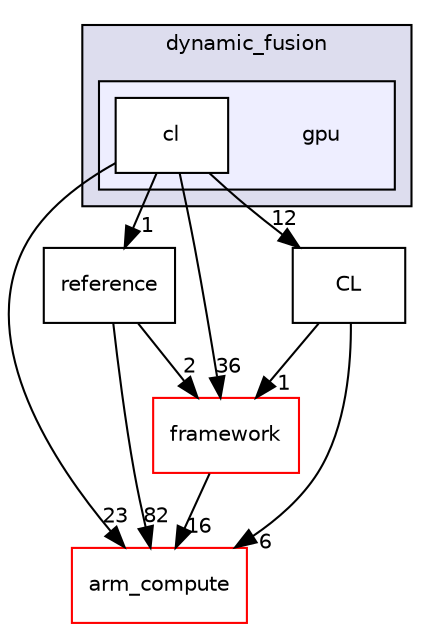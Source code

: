 digraph "tests/validation/dynamic_fusion/gpu" {
  compound=true
  node [ fontsize="10", fontname="Helvetica"];
  edge [ labelfontsize="10", labelfontname="Helvetica"];
  subgraph clusterdir_d178b4fe845b8ce36c704432820c8c40 {
    graph [ bgcolor="#ddddee", pencolor="black", label="dynamic_fusion" fontname="Helvetica", fontsize="10", URL="dir_d178b4fe845b8ce36c704432820c8c40.xhtml"]
  subgraph clusterdir_36525c4f440e1302e710dd3570052bdf {
    graph [ bgcolor="#eeeeff", pencolor="black", label="" URL="dir_36525c4f440e1302e710dd3570052bdf.xhtml"];
    dir_36525c4f440e1302e710dd3570052bdf [shape=plaintext label="gpu"];
  dir_ef4bb624515ce47a3740619c2af5550d [shape=box label="cl" fillcolor="white" style="filled" URL="dir_ef4bb624515ce47a3740619c2af5550d.xhtml"];
  }
  }
  dir_214608ef36d61442cb2b0c1c4e9a7def [shape=box label="arm_compute" fillcolor="white" style="filled" color="red" URL="dir_214608ef36d61442cb2b0c1c4e9a7def.xhtml"];
  dir_46fdb196cebdbffe77dac340cde62f29 [shape=box label="reference" URL="dir_46fdb196cebdbffe77dac340cde62f29.xhtml"];
  dir_896191444cf08ec8ade6f88256cb2bdd [shape=box label="CL" URL="dir_896191444cf08ec8ade6f88256cb2bdd.xhtml"];
  dir_9e71e2da941d3cafc4d98a9f6ae3de4f [shape=box label="framework" fillcolor="white" style="filled" color="red" URL="dir_9e71e2da941d3cafc4d98a9f6ae3de4f.xhtml"];
  dir_46fdb196cebdbffe77dac340cde62f29->dir_214608ef36d61442cb2b0c1c4e9a7def [headlabel="82", labeldistance=1.5 headhref="dir_000040_000000.xhtml"];
  dir_46fdb196cebdbffe77dac340cde62f29->dir_9e71e2da941d3cafc4d98a9f6ae3de4f [headlabel="2", labeldistance=1.5 headhref="dir_000040_000038.xhtml"];
  dir_9e71e2da941d3cafc4d98a9f6ae3de4f->dir_214608ef36d61442cb2b0c1c4e9a7def [headlabel="16", labeldistance=1.5 headhref="dir_000038_000000.xhtml"];
  dir_ef4bb624515ce47a3740619c2af5550d->dir_214608ef36d61442cb2b0c1c4e9a7def [headlabel="23", labeldistance=1.5 headhref="dir_000559_000000.xhtml"];
  dir_ef4bb624515ce47a3740619c2af5550d->dir_46fdb196cebdbffe77dac340cde62f29 [headlabel="1", labeldistance=1.5 headhref="dir_000559_000040.xhtml"];
  dir_ef4bb624515ce47a3740619c2af5550d->dir_896191444cf08ec8ade6f88256cb2bdd [headlabel="12", labeldistance=1.5 headhref="dir_000559_000553.xhtml"];
  dir_ef4bb624515ce47a3740619c2af5550d->dir_9e71e2da941d3cafc4d98a9f6ae3de4f [headlabel="36", labeldistance=1.5 headhref="dir_000559_000038.xhtml"];
  dir_896191444cf08ec8ade6f88256cb2bdd->dir_214608ef36d61442cb2b0c1c4e9a7def [headlabel="6", labeldistance=1.5 headhref="dir_000553_000000.xhtml"];
  dir_896191444cf08ec8ade6f88256cb2bdd->dir_9e71e2da941d3cafc4d98a9f6ae3de4f [headlabel="1", labeldistance=1.5 headhref="dir_000553_000038.xhtml"];
}
